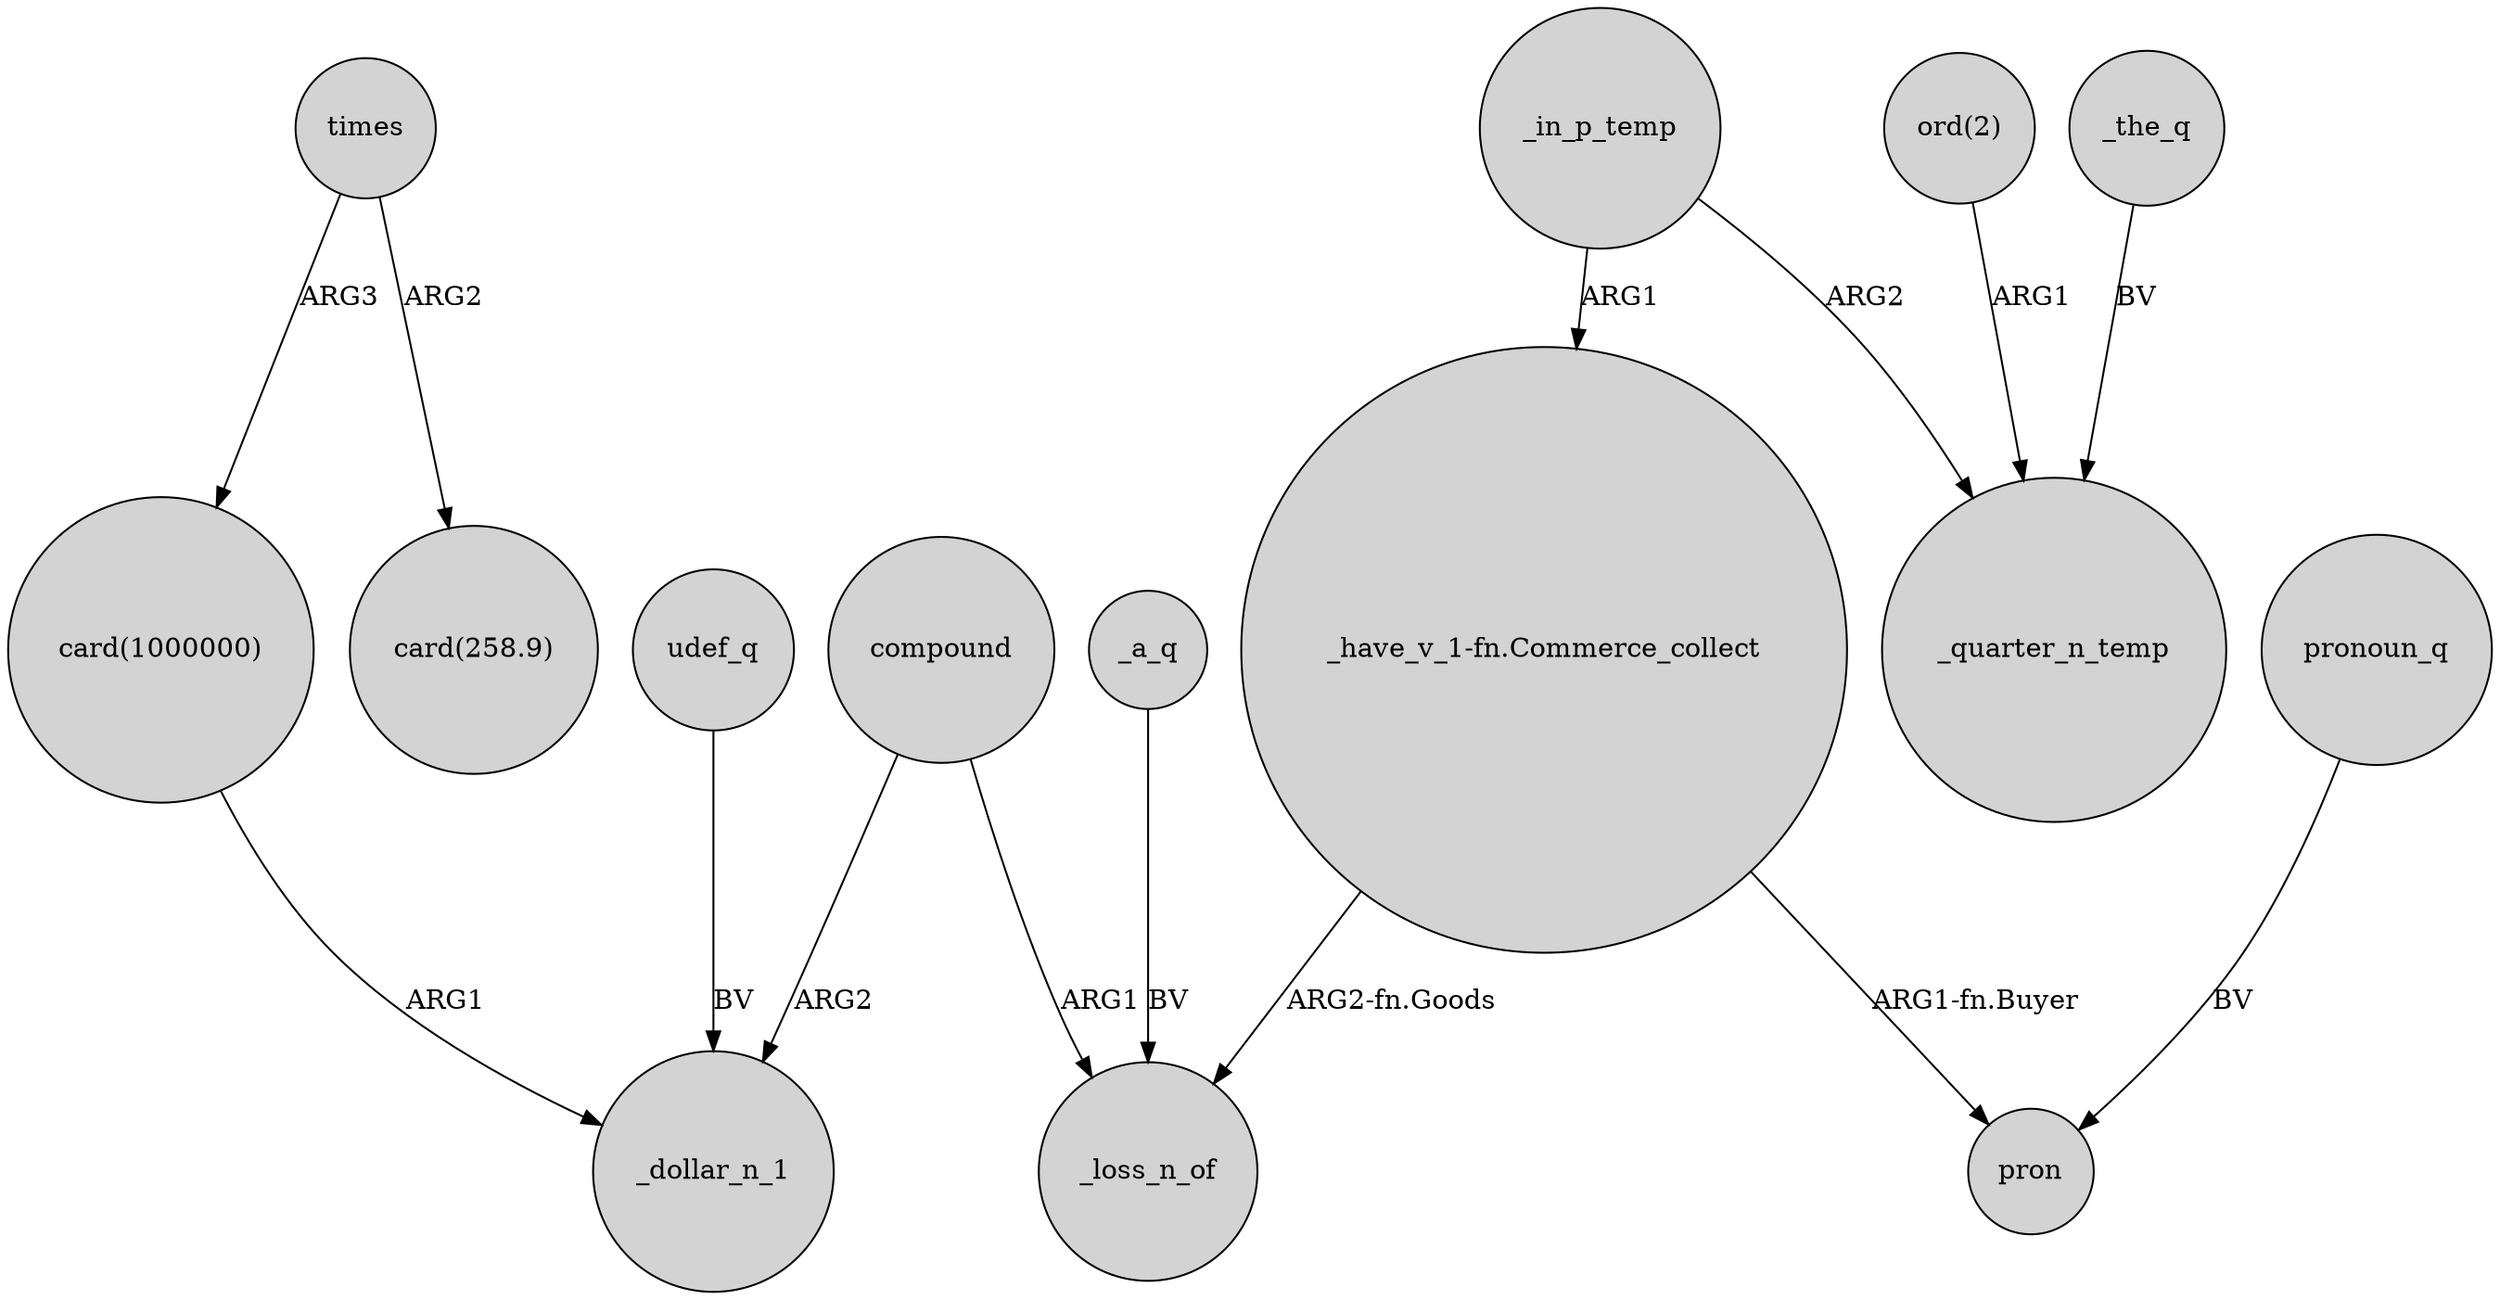 digraph {
	node [shape=circle style=filled]
	times -> "card(1000000)" [label=ARG3]
	"ord(2)" -> _quarter_n_temp [label=ARG1]
	_a_q -> _loss_n_of [label=BV]
	"_have_v_1-fn.Commerce_collect" -> pron [label="ARG1-fn.Buyer"]
	compound -> _dollar_n_1 [label=ARG2]
	_in_p_temp -> _quarter_n_temp [label=ARG2]
	udef_q -> _dollar_n_1 [label=BV]
	_in_p_temp -> "_have_v_1-fn.Commerce_collect" [label=ARG1]
	"card(1000000)" -> _dollar_n_1 [label=ARG1]
	"_have_v_1-fn.Commerce_collect" -> _loss_n_of [label="ARG2-fn.Goods"]
	times -> "card(258.9)" [label=ARG2]
	pronoun_q -> pron [label=BV]
	_the_q -> _quarter_n_temp [label=BV]
	compound -> _loss_n_of [label=ARG1]
}
